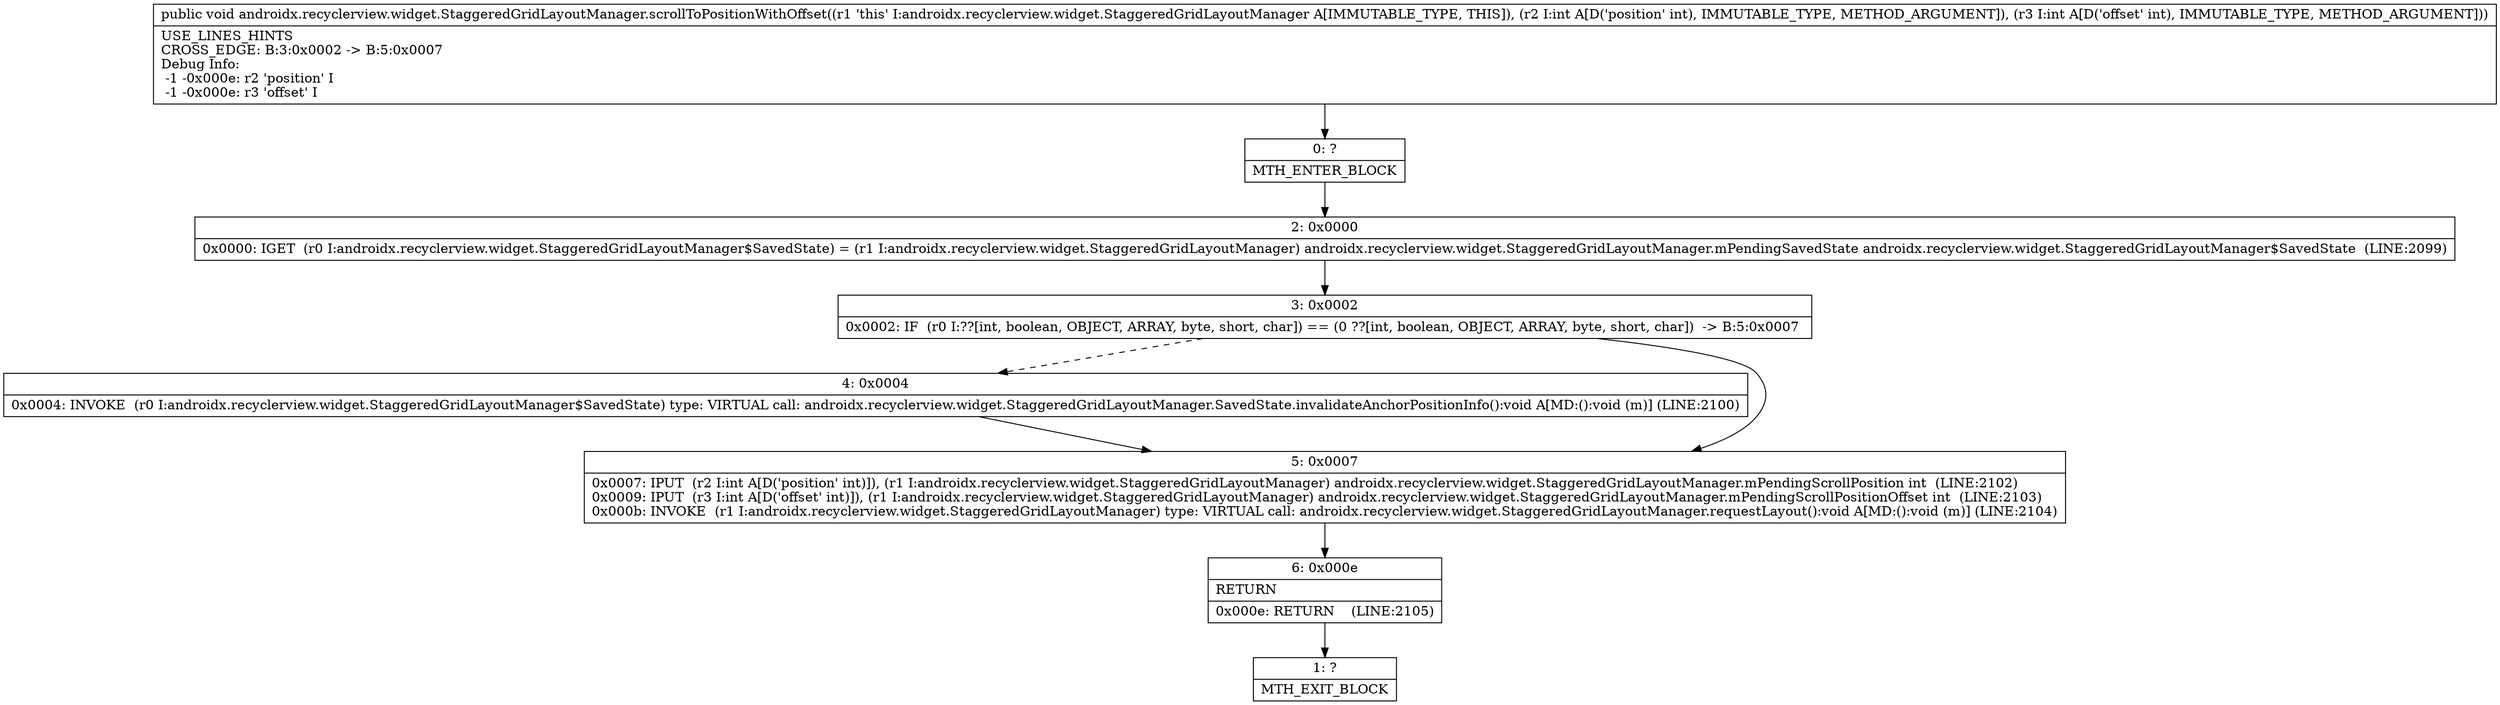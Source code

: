 digraph "CFG forandroidx.recyclerview.widget.StaggeredGridLayoutManager.scrollToPositionWithOffset(II)V" {
Node_0 [shape=record,label="{0\:\ ?|MTH_ENTER_BLOCK\l}"];
Node_2 [shape=record,label="{2\:\ 0x0000|0x0000: IGET  (r0 I:androidx.recyclerview.widget.StaggeredGridLayoutManager$SavedState) = (r1 I:androidx.recyclerview.widget.StaggeredGridLayoutManager) androidx.recyclerview.widget.StaggeredGridLayoutManager.mPendingSavedState androidx.recyclerview.widget.StaggeredGridLayoutManager$SavedState  (LINE:2099)\l}"];
Node_3 [shape=record,label="{3\:\ 0x0002|0x0002: IF  (r0 I:??[int, boolean, OBJECT, ARRAY, byte, short, char]) == (0 ??[int, boolean, OBJECT, ARRAY, byte, short, char])  \-\> B:5:0x0007 \l}"];
Node_4 [shape=record,label="{4\:\ 0x0004|0x0004: INVOKE  (r0 I:androidx.recyclerview.widget.StaggeredGridLayoutManager$SavedState) type: VIRTUAL call: androidx.recyclerview.widget.StaggeredGridLayoutManager.SavedState.invalidateAnchorPositionInfo():void A[MD:():void (m)] (LINE:2100)\l}"];
Node_5 [shape=record,label="{5\:\ 0x0007|0x0007: IPUT  (r2 I:int A[D('position' int)]), (r1 I:androidx.recyclerview.widget.StaggeredGridLayoutManager) androidx.recyclerview.widget.StaggeredGridLayoutManager.mPendingScrollPosition int  (LINE:2102)\l0x0009: IPUT  (r3 I:int A[D('offset' int)]), (r1 I:androidx.recyclerview.widget.StaggeredGridLayoutManager) androidx.recyclerview.widget.StaggeredGridLayoutManager.mPendingScrollPositionOffset int  (LINE:2103)\l0x000b: INVOKE  (r1 I:androidx.recyclerview.widget.StaggeredGridLayoutManager) type: VIRTUAL call: androidx.recyclerview.widget.StaggeredGridLayoutManager.requestLayout():void A[MD:():void (m)] (LINE:2104)\l}"];
Node_6 [shape=record,label="{6\:\ 0x000e|RETURN\l|0x000e: RETURN    (LINE:2105)\l}"];
Node_1 [shape=record,label="{1\:\ ?|MTH_EXIT_BLOCK\l}"];
MethodNode[shape=record,label="{public void androidx.recyclerview.widget.StaggeredGridLayoutManager.scrollToPositionWithOffset((r1 'this' I:androidx.recyclerview.widget.StaggeredGridLayoutManager A[IMMUTABLE_TYPE, THIS]), (r2 I:int A[D('position' int), IMMUTABLE_TYPE, METHOD_ARGUMENT]), (r3 I:int A[D('offset' int), IMMUTABLE_TYPE, METHOD_ARGUMENT]))  | USE_LINES_HINTS\lCROSS_EDGE: B:3:0x0002 \-\> B:5:0x0007\lDebug Info:\l  \-1 \-0x000e: r2 'position' I\l  \-1 \-0x000e: r3 'offset' I\l}"];
MethodNode -> Node_0;Node_0 -> Node_2;
Node_2 -> Node_3;
Node_3 -> Node_4[style=dashed];
Node_3 -> Node_5;
Node_4 -> Node_5;
Node_5 -> Node_6;
Node_6 -> Node_1;
}

